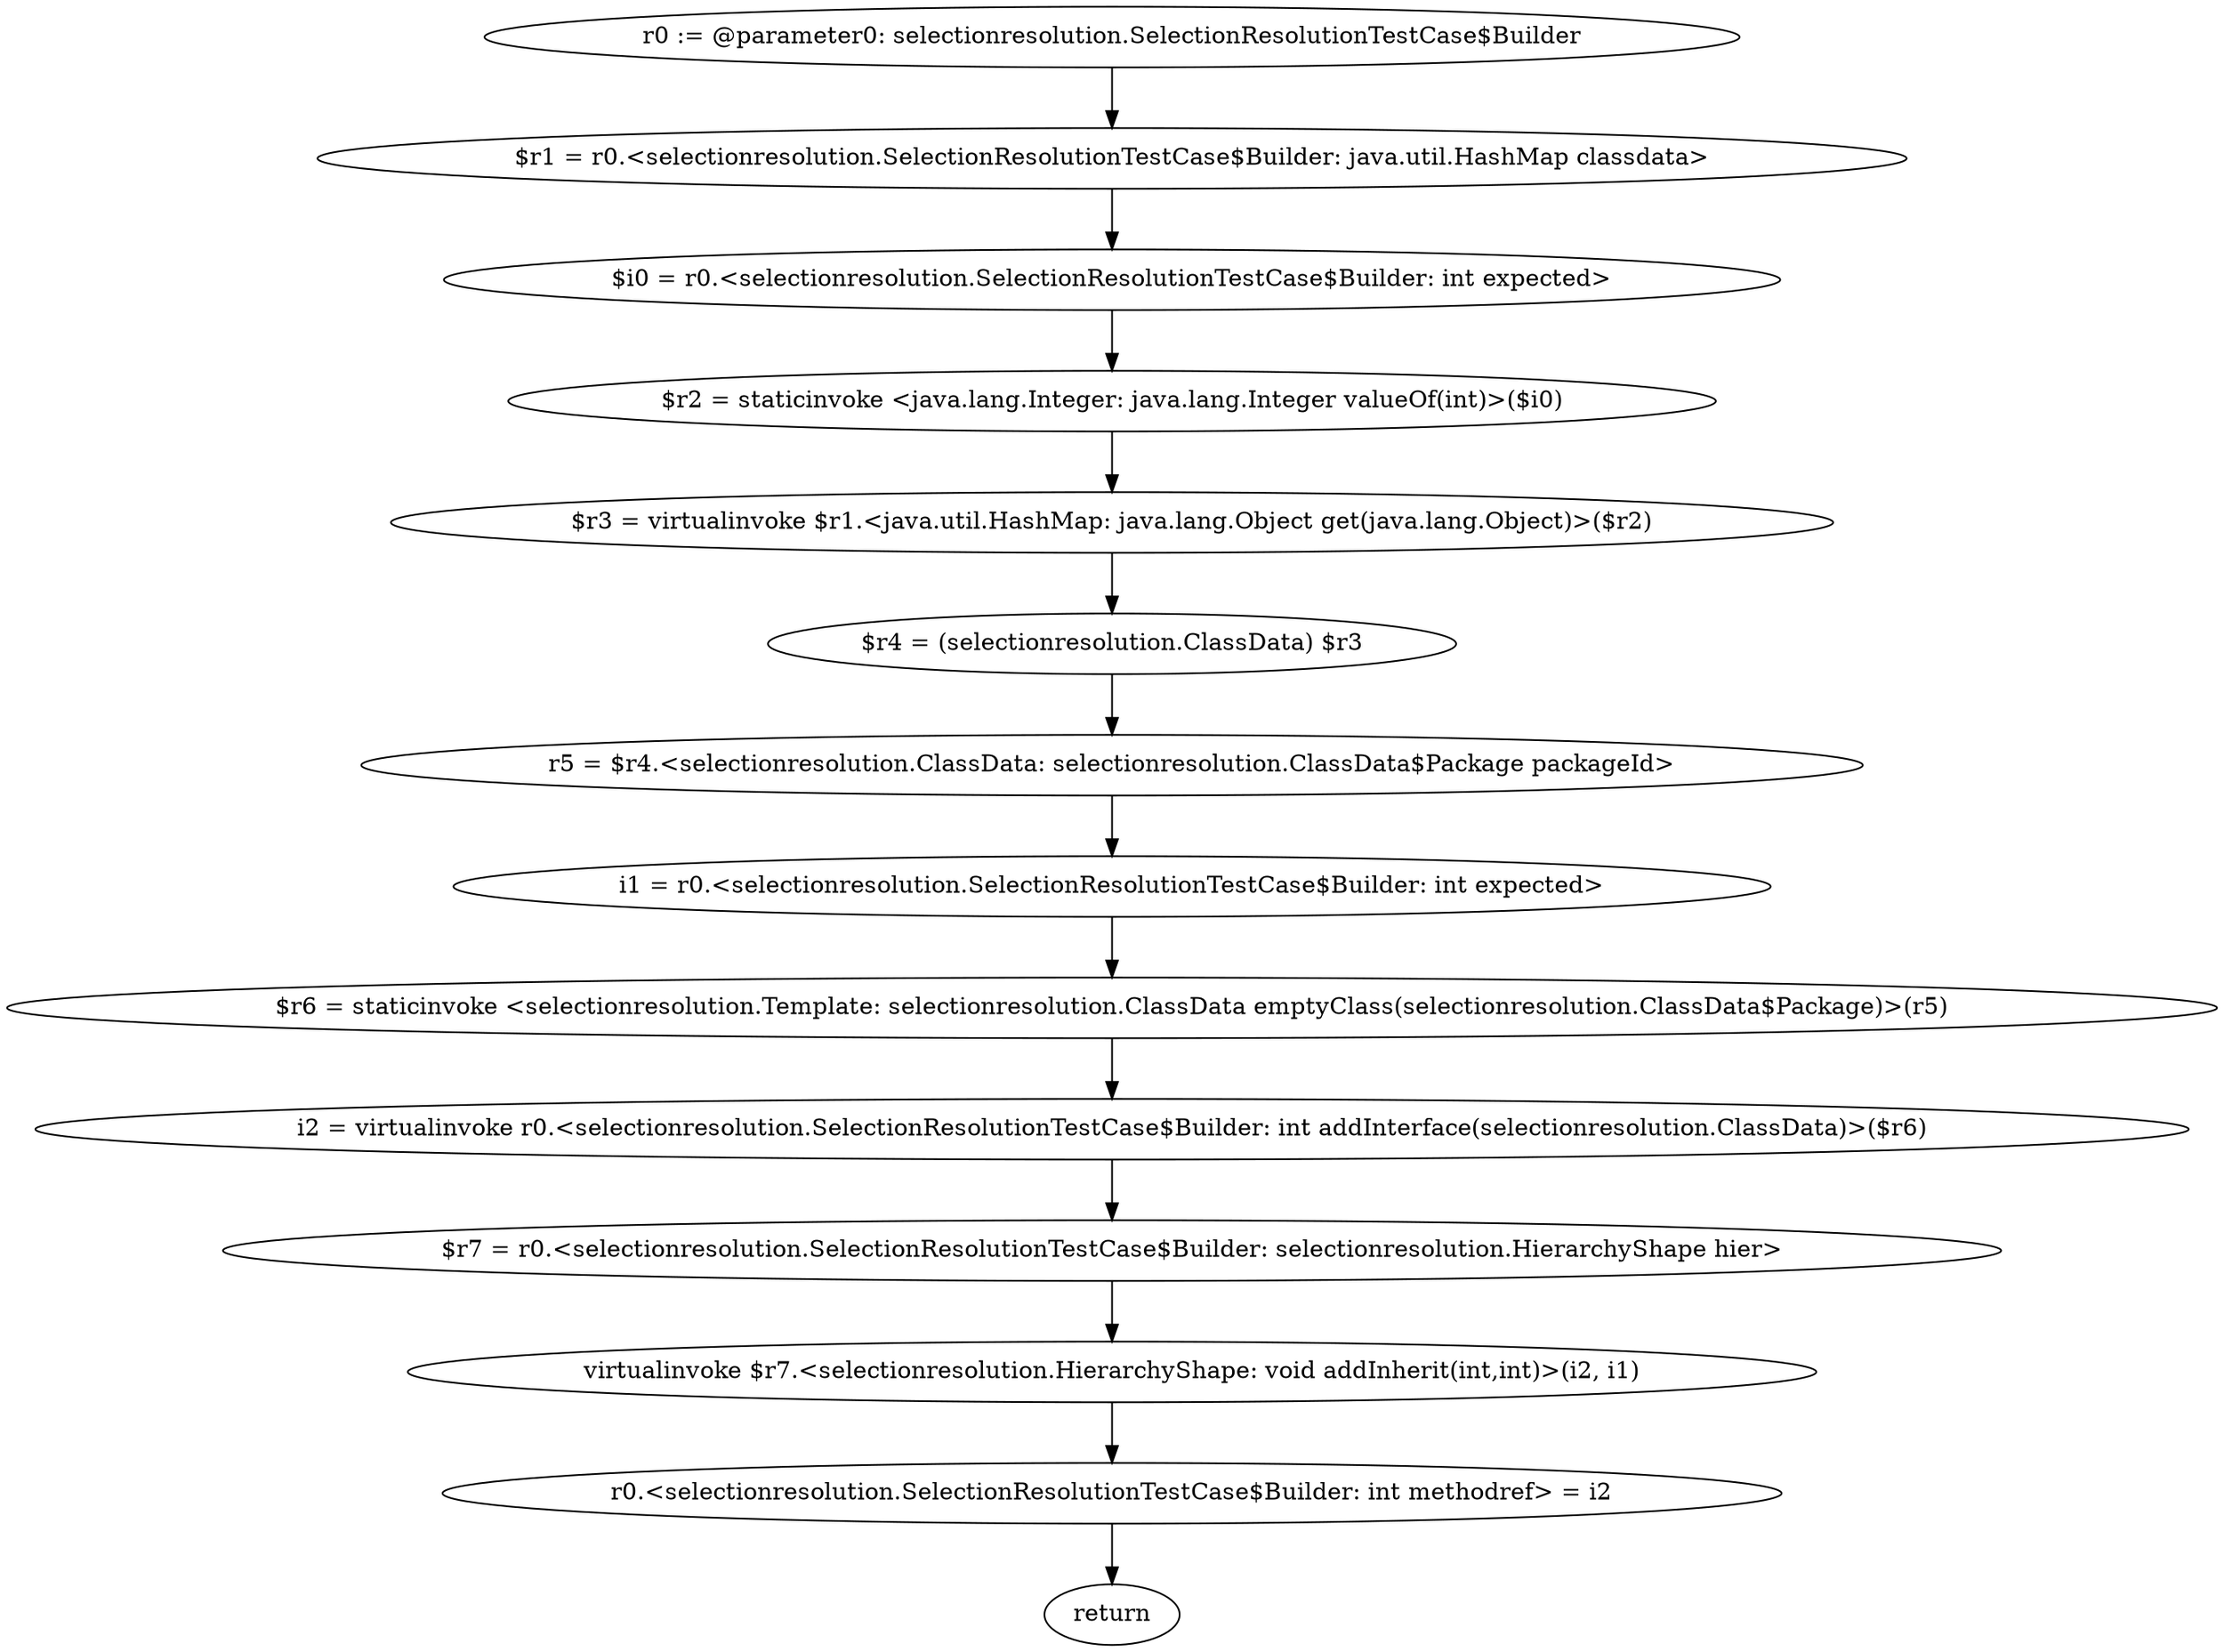 digraph "unitGraph" {
    "r0 := @parameter0: selectionresolution.SelectionResolutionTestCase$Builder"
    "$r1 = r0.<selectionresolution.SelectionResolutionTestCase$Builder: java.util.HashMap classdata>"
    "$i0 = r0.<selectionresolution.SelectionResolutionTestCase$Builder: int expected>"
    "$r2 = staticinvoke <java.lang.Integer: java.lang.Integer valueOf(int)>($i0)"
    "$r3 = virtualinvoke $r1.<java.util.HashMap: java.lang.Object get(java.lang.Object)>($r2)"
    "$r4 = (selectionresolution.ClassData) $r3"
    "r5 = $r4.<selectionresolution.ClassData: selectionresolution.ClassData$Package packageId>"
    "i1 = r0.<selectionresolution.SelectionResolutionTestCase$Builder: int expected>"
    "$r6 = staticinvoke <selectionresolution.Template: selectionresolution.ClassData emptyClass(selectionresolution.ClassData$Package)>(r5)"
    "i2 = virtualinvoke r0.<selectionresolution.SelectionResolutionTestCase$Builder: int addInterface(selectionresolution.ClassData)>($r6)"
    "$r7 = r0.<selectionresolution.SelectionResolutionTestCase$Builder: selectionresolution.HierarchyShape hier>"
    "virtualinvoke $r7.<selectionresolution.HierarchyShape: void addInherit(int,int)>(i2, i1)"
    "r0.<selectionresolution.SelectionResolutionTestCase$Builder: int methodref> = i2"
    "return"
    "r0 := @parameter0: selectionresolution.SelectionResolutionTestCase$Builder"->"$r1 = r0.<selectionresolution.SelectionResolutionTestCase$Builder: java.util.HashMap classdata>";
    "$r1 = r0.<selectionresolution.SelectionResolutionTestCase$Builder: java.util.HashMap classdata>"->"$i0 = r0.<selectionresolution.SelectionResolutionTestCase$Builder: int expected>";
    "$i0 = r0.<selectionresolution.SelectionResolutionTestCase$Builder: int expected>"->"$r2 = staticinvoke <java.lang.Integer: java.lang.Integer valueOf(int)>($i0)";
    "$r2 = staticinvoke <java.lang.Integer: java.lang.Integer valueOf(int)>($i0)"->"$r3 = virtualinvoke $r1.<java.util.HashMap: java.lang.Object get(java.lang.Object)>($r2)";
    "$r3 = virtualinvoke $r1.<java.util.HashMap: java.lang.Object get(java.lang.Object)>($r2)"->"$r4 = (selectionresolution.ClassData) $r3";
    "$r4 = (selectionresolution.ClassData) $r3"->"r5 = $r4.<selectionresolution.ClassData: selectionresolution.ClassData$Package packageId>";
    "r5 = $r4.<selectionresolution.ClassData: selectionresolution.ClassData$Package packageId>"->"i1 = r0.<selectionresolution.SelectionResolutionTestCase$Builder: int expected>";
    "i1 = r0.<selectionresolution.SelectionResolutionTestCase$Builder: int expected>"->"$r6 = staticinvoke <selectionresolution.Template: selectionresolution.ClassData emptyClass(selectionresolution.ClassData$Package)>(r5)";
    "$r6 = staticinvoke <selectionresolution.Template: selectionresolution.ClassData emptyClass(selectionresolution.ClassData$Package)>(r5)"->"i2 = virtualinvoke r0.<selectionresolution.SelectionResolutionTestCase$Builder: int addInterface(selectionresolution.ClassData)>($r6)";
    "i2 = virtualinvoke r0.<selectionresolution.SelectionResolutionTestCase$Builder: int addInterface(selectionresolution.ClassData)>($r6)"->"$r7 = r0.<selectionresolution.SelectionResolutionTestCase$Builder: selectionresolution.HierarchyShape hier>";
    "$r7 = r0.<selectionresolution.SelectionResolutionTestCase$Builder: selectionresolution.HierarchyShape hier>"->"virtualinvoke $r7.<selectionresolution.HierarchyShape: void addInherit(int,int)>(i2, i1)";
    "virtualinvoke $r7.<selectionresolution.HierarchyShape: void addInherit(int,int)>(i2, i1)"->"r0.<selectionresolution.SelectionResolutionTestCase$Builder: int methodref> = i2";
    "r0.<selectionresolution.SelectionResolutionTestCase$Builder: int methodref> = i2"->"return";
}
